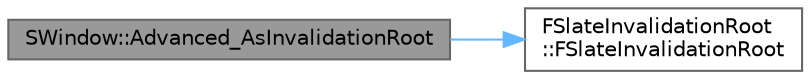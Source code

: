 digraph "SWindow::Advanced_AsInvalidationRoot"
{
 // INTERACTIVE_SVG=YES
 // LATEX_PDF_SIZE
  bgcolor="transparent";
  edge [fontname=Helvetica,fontsize=10,labelfontname=Helvetica,labelfontsize=10];
  node [fontname=Helvetica,fontsize=10,shape=box,height=0.2,width=0.4];
  rankdir="LR";
  Node1 [id="Node000001",label="SWindow::Advanced_AsInvalidationRoot",height=0.2,width=0.4,color="gray40", fillcolor="grey60", style="filled", fontcolor="black",tooltip=" "];
  Node1 -> Node2 [id="edge1_Node000001_Node000002",color="steelblue1",style="solid",tooltip=" "];
  Node2 [id="Node000002",label="FSlateInvalidationRoot\l::FSlateInvalidationRoot",height=0.2,width=0.4,color="grey40", fillcolor="white", style="filled",URL="$d0/d96/classFSlateInvalidationRoot.html#ad9a1f437173779f2d7aecf74b713f185",tooltip=" "];
}

